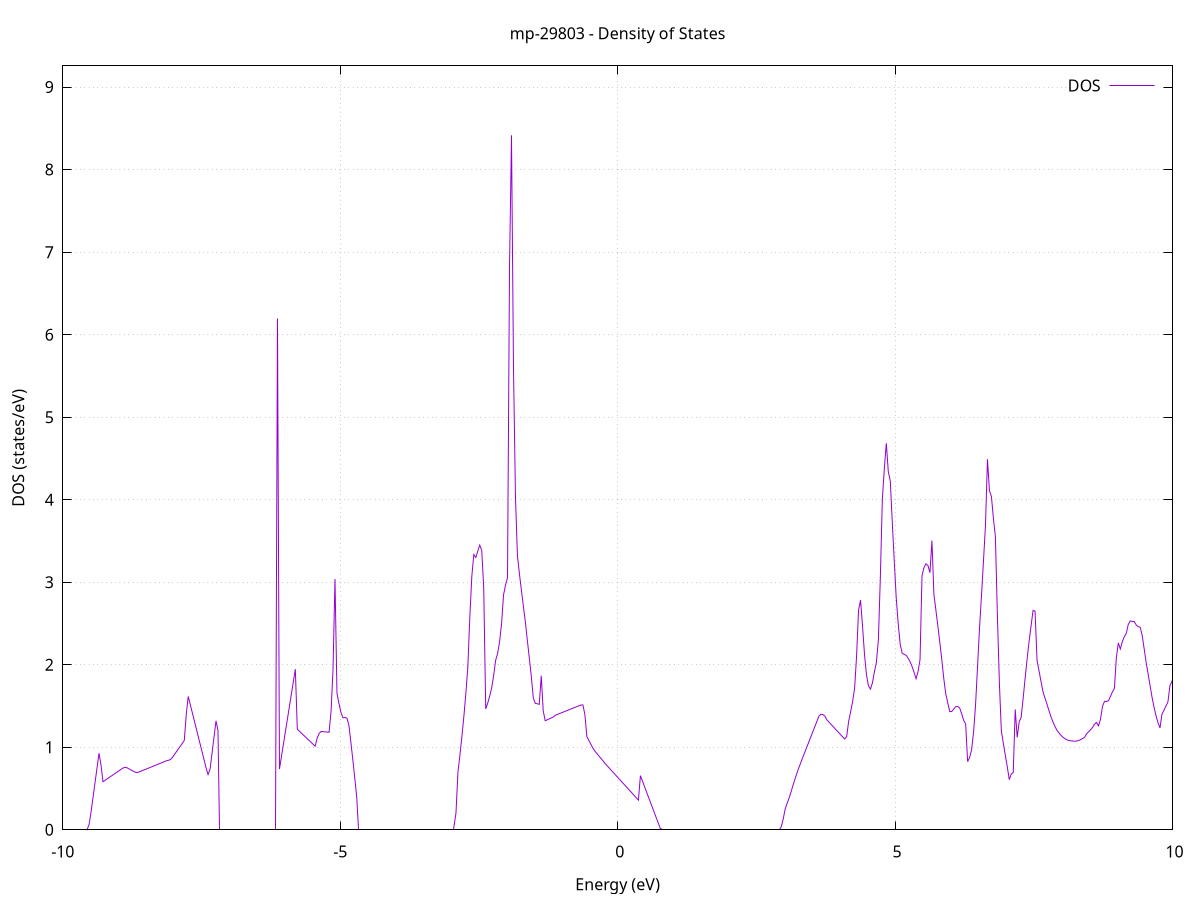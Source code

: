 set title 'mp-29803 - Density of States'
set xlabel 'Energy (eV)'
set ylabel 'DOS (states/eV)'
set grid
set xrange [-10:10]
set yrange [0:9.257]
set xzeroaxis lt -1
set terminal png size 800,600
set output 'mp-29803_dos_gnuplot.png'
plot '-' using 1:2 with lines title 'DOS'
-12.814500 0.000000
-12.778800 0.000000
-12.743000 0.000000
-12.707300 0.000000
-12.671600 0.000000
-12.635800 0.000000
-12.600100 0.000000
-12.564300 0.000000
-12.528600 0.000000
-12.492900 0.000000
-12.457100 0.000000
-12.421400 0.000000
-12.385600 0.000000
-12.349900 0.000000
-12.314100 0.000000
-12.278400 0.000000
-12.242700 0.000000
-12.206900 0.000000
-12.171200 0.000000
-12.135400 0.000000
-12.099700 0.000000
-12.063900 0.000000
-12.028200 0.000000
-11.992500 0.000000
-11.956700 0.000000
-11.921000 0.000000
-11.885200 0.000000
-11.849500 0.000000
-11.813700 0.000000
-11.778000 0.000000
-11.742300 0.000000
-11.706500 0.000000
-11.670800 0.000000
-11.635000 0.000000
-11.599300 0.000000
-11.563500 0.000000
-11.527800 0.000000
-11.492100 0.000000
-11.456300 0.000000
-11.420600 0.000000
-11.384800 0.000000
-11.349100 0.000000
-11.313400 0.000000
-11.277600 0.000000
-11.241900 0.000000
-11.206100 0.000000
-11.170400 0.000000
-11.134600 0.000000
-11.098900 0.000000
-11.063200 0.000000
-11.027400 0.000000
-10.991700 0.000000
-10.955900 0.000000
-10.920200 0.000000
-10.884400 0.000000
-10.848700 0.000000
-10.813000 0.000000
-10.777200 0.000000
-10.741500 0.000000
-10.705700 0.000000
-10.670000 0.000000
-10.634200 0.000000
-10.598500 0.000000
-10.562800 0.000000
-10.527000 0.000000
-10.491300 0.000000
-10.455500 0.000000
-10.419800 0.000000
-10.384000 0.000000
-10.348300 0.000000
-10.312600 0.000000
-10.276800 0.000000
-10.241100 0.000000
-10.205300 0.000000
-10.169600 0.000000
-10.133800 0.000000
-10.098100 0.000000
-10.062400 0.000000
-10.026600 0.000000
-9.990900 0.000000
-9.955100 0.000000
-9.919400 0.000000
-9.883700 0.000000
-9.847900 0.000000
-9.812200 0.000000
-9.776400 0.000000
-9.740700 0.000000
-9.704900 0.000000
-9.669200 0.000000
-9.633500 0.000000
-9.597700 0.000000
-9.562000 0.000500
-9.526200 0.064900
-9.490500 0.215400
-9.454700 0.393300
-9.419000 0.571200
-9.383300 0.749200
-9.347500 0.927100
-9.311800 0.787600
-9.276000 0.582200
-9.240300 0.598600
-9.204500 0.615000
-9.168800 0.631500
-9.133100 0.647900
-9.097300 0.664300
-9.061600 0.680800
-9.025800 0.697200
-8.990100 0.713600
-8.954300 0.730100
-8.918600 0.746500
-8.882900 0.757200
-8.847100 0.752900
-8.811400 0.739700
-8.775600 0.726500
-8.739900 0.713300
-8.704200 0.700000
-8.668400 0.693500
-8.632700 0.698600
-8.596900 0.708400
-8.561200 0.718200
-8.525400 0.728000
-8.489700 0.737800
-8.454000 0.747600
-8.418200 0.757400
-8.382500 0.767200
-8.346700 0.777000
-8.311000 0.786800
-8.275200 0.796600
-8.239500 0.806500
-8.203800 0.816300
-8.168000 0.826100
-8.132300 0.835900
-8.096500 0.842100
-8.060800 0.851100
-8.025000 0.876200
-7.989300 0.910400
-7.953600 0.944600
-7.917800 0.978800
-7.882100 1.013000
-7.846300 1.047300
-7.810600 1.081500
-7.774800 1.397500
-7.739100 1.616000
-7.703400 1.519800
-7.667600 1.423600
-7.631900 1.327300
-7.596100 1.231100
-7.560400 1.134900
-7.524700 1.038600
-7.488900 0.942400
-7.453200 0.846100
-7.417400 0.749900
-7.381700 0.669500
-7.345900 0.734600
-7.310200 0.928000
-7.274500 1.123500
-7.238700 1.319200
-7.203000 1.203700
-7.167200 0.000000
-7.131500 0.000000
-7.095700 0.000000
-7.060000 0.000000
-7.024300 0.000000
-6.988500 0.000000
-6.952800 0.000000
-6.917000 0.000000
-6.881300 0.000000
-6.845500 0.000000
-6.809800 0.000000
-6.774100 0.000000
-6.738300 0.000000
-6.702600 0.000000
-6.666800 0.000000
-6.631100 0.000000
-6.595300 0.000000
-6.559600 0.000000
-6.523900 0.000000
-6.488100 0.000000
-6.452400 0.000000
-6.416600 0.000000
-6.380900 0.000000
-6.345100 0.000000
-6.309400 0.000000
-6.273700 0.000000
-6.237900 0.000000
-6.202200 0.000000
-6.166400 0.000000
-6.130700 6.195700
-6.095000 0.735800
-6.059200 0.887100
-6.023500 1.038300
-5.987700 1.189600
-5.952000 1.340900
-5.916200 1.492300
-5.880500 1.643600
-5.844800 1.794900
-5.809000 1.946200
-5.773300 1.218800
-5.737500 1.195900
-5.701800 1.173000
-5.666000 1.150100
-5.630300 1.127100
-5.594600 1.104200
-5.558800 1.081200
-5.523100 1.058200
-5.487300 1.035200
-5.451600 1.012200
-5.415800 1.109800
-5.380100 1.167700
-5.344400 1.191500
-5.308600 1.189200
-5.272900 1.186800
-5.237100 1.184200
-5.201400 1.181500
-5.165600 1.429200
-5.129900 1.935500
-5.094200 3.038600
-5.058400 1.655100
-5.022700 1.529700
-4.986900 1.421600
-4.951200 1.357200
-4.915500 1.360400
-4.879700 1.353000
-4.844000 1.268200
-4.808200 1.061900
-4.772500 0.846600
-4.736700 0.621500
-4.701000 0.385000
-4.665300 0.000000
-4.629500 0.000000
-4.593800 0.000000
-4.558000 0.000000
-4.522300 0.000000
-4.486500 0.000000
-4.450800 0.000000
-4.415100 0.000000
-4.379300 0.000000
-4.343600 0.000000
-4.307800 0.000000
-4.272100 0.000000
-4.236300 0.000000
-4.200600 0.000000
-4.164900 0.000000
-4.129100 0.000000
-4.093400 0.000000
-4.057600 0.000000
-4.021900 0.000000
-3.986100 0.000000
-3.950400 0.000000
-3.914700 0.000000
-3.878900 0.000000
-3.843200 0.000000
-3.807400 0.000000
-3.771700 0.000000
-3.736000 0.000000
-3.700200 0.000000
-3.664500 0.000000
-3.628700 0.000000
-3.593000 0.000000
-3.557200 0.000000
-3.521500 0.000000
-3.485800 0.000000
-3.450000 0.000000
-3.414300 0.000000
-3.378500 0.000000
-3.342800 0.000000
-3.307000 0.000000
-3.271300 0.000000
-3.235600 0.000000
-3.199800 0.000000
-3.164100 0.000000
-3.128300 0.000000
-3.092600 0.000000
-3.056800 0.000000
-3.021100 0.000000
-2.985400 0.000000
-2.949600 0.000000
-2.913900 0.202400
-2.878100 0.698900
-2.842400 0.906100
-2.806600 1.133000
-2.770900 1.378700
-2.735200 1.654900
-2.699400 1.979500
-2.663700 2.586600
-2.627900 3.074500
-2.592200 3.336300
-2.556400 3.299000
-2.520700 3.377700
-2.485000 3.450000
-2.449200 3.383300
-2.413500 2.927000
-2.377700 1.464300
-2.342000 1.533200
-2.306300 1.619400
-2.270500 1.721400
-2.234800 1.866300
-2.199000 2.053300
-2.163300 2.135300
-2.127500 2.279700
-2.091800 2.500300
-2.056100 2.847900
-2.020300 2.967100
-1.984600 3.056700
-1.948800 6.815400
-1.913100 8.415100
-1.877300 5.606300
-1.841600 4.033400
-1.805900 3.322100
-1.770100 3.101300
-1.734400 2.901700
-1.698600 2.706800
-1.662900 2.516600
-1.627100 2.293200
-1.591400 2.076400
-1.555700 1.857000
-1.519900 1.598100
-1.484200 1.531400
-1.448400 1.527000
-1.412700 1.519900
-1.376900 1.866700
-1.341200 1.440300
-1.305500 1.321300
-1.269700 1.332400
-1.234000 1.343500
-1.198200 1.354700
-1.162500 1.365800
-1.126800 1.386500
-1.091000 1.396200
-1.055300 1.405900
-1.019500 1.415600
-0.983800 1.425300
-0.948000 1.435000
-0.912300 1.444600
-0.876600 1.454300
-0.840800 1.463900
-0.805100 1.473600
-0.769300 1.483200
-0.733600 1.492800
-0.697800 1.502400
-0.662100 1.512000
-0.626400 1.513000
-0.590600 1.398000
-0.554900 1.128800
-0.519100 1.082900
-0.483400 1.037100
-0.447600 0.991700
-0.411900 0.955200
-0.376200 0.926000
-0.340400 0.896900
-0.304700 0.867800
-0.268900 0.838700
-0.233200 0.809500
-0.197400 0.782100
-0.161700 0.755700
-0.126000 0.729300
-0.090200 0.702900
-0.054500 0.676500
-0.018700 0.650100
0.017000 0.623700
0.052700 0.597300
0.088500 0.570800
0.124200 0.544400
0.160000 0.518000
0.195700 0.491600
0.231500 0.465200
0.267200 0.438800
0.302900 0.412400
0.338700 0.386000
0.374400 0.359600
0.410200 0.656000
0.445900 0.592200
0.481700 0.528400
0.517400 0.464600
0.553100 0.400800
0.588900 0.337000
0.624600 0.273200
0.660400 0.209400
0.696100 0.145600
0.731900 0.081800
0.767600 0.017900
0.803300 0.000000
0.839100 0.000000
0.874800 0.000000
0.910600 0.000000
0.946300 0.000000
0.982100 0.000000
1.017800 0.000000
1.053500 0.000000
1.089300 0.000000
1.125000 0.000000
1.160800 0.000000
1.196500 0.000000
1.232300 0.000000
1.268000 0.000000
1.303700 0.000000
1.339500 0.000000
1.375200 0.000000
1.411000 0.000000
1.446700 0.000000
1.482400 0.000000
1.518200 0.000000
1.553900 0.000000
1.589700 0.000000
1.625400 0.000000
1.661200 0.000000
1.696900 0.000000
1.732600 0.000000
1.768400 0.000000
1.804100 0.000000
1.839900 0.000000
1.875600 0.000000
1.911400 0.000000
1.947100 0.000000
1.982800 0.000000
2.018600 0.000000
2.054300 0.000000
2.090100 0.000000
2.125800 0.000000
2.161600 0.000000
2.197300 0.000000
2.233000 0.000000
2.268800 0.000000
2.304500 0.000000
2.340300 0.000000
2.376000 0.000000
2.411800 0.000000
2.447500 0.000000
2.483200 0.000000
2.519000 0.000000
2.554700 0.000000
2.590500 0.000000
2.626200 0.000000
2.661900 0.000000
2.697700 0.000000
2.733400 0.000000
2.769200 0.000000
2.804900 0.000000
2.840700 0.000000
2.876400 0.000000
2.912100 0.000000
2.947900 0.034600
2.983600 0.128600
3.019400 0.252400
3.055100 0.321900
3.090900 0.387100
3.126600 0.461300
3.162300 0.544200
3.198100 0.619700
3.233800 0.690800
3.269600 0.758000
3.305300 0.822300
3.341100 0.884300
3.376800 0.945600
3.412500 1.007000
3.448300 1.068400
3.484000 1.129900
3.519800 1.191300
3.555500 1.252800
3.591300 1.314300
3.627000 1.375900
3.662700 1.400500
3.698500 1.395400
3.734200 1.378900
3.770000 1.333000
3.805700 1.307000
3.841400 1.281100
3.877200 1.255100
3.912900 1.229100
3.948700 1.203100
3.984400 1.177200
4.020200 1.151200
4.055900 1.125200
4.091600 1.099300
4.127400 1.128700
4.163100 1.312900
4.198900 1.429100
4.234600 1.552800
4.270400 1.710600
4.306100 2.102700
4.341800 2.660700
4.377600 2.783300
4.413300 2.468200
4.449100 2.126300
4.484800 1.876200
4.520600 1.742800
4.556300 1.704200
4.592000 1.780100
4.627800 1.914000
4.663500 2.030400
4.699300 2.300900
4.735000 3.068800
4.770800 4.006000
4.806500 4.376700
4.842200 4.684000
4.878000 4.339000
4.913700 4.227200
4.949500 3.731700
4.985200 3.257500
5.021000 2.810400
5.056700 2.496400
5.092400 2.248400
5.128200 2.139300
5.163900 2.125400
5.199700 2.114000
5.235400 2.079600
5.271100 2.035400
5.306900 1.977700
5.342600 1.906500
5.378400 1.830900
5.414100 1.916600
5.449900 2.061700
5.485600 3.079800
5.521300 3.177200
5.557100 3.223100
5.592800 3.202500
5.628600 3.114700
5.664300 3.503900
5.700100 2.852000
5.735800 2.662900
5.771500 2.467500
5.807300 2.265900
5.843000 2.056600
5.878800 1.827900
5.914500 1.643100
5.950300 1.534600
5.986000 1.431100
6.021700 1.434200
6.057500 1.463800
6.093200 1.490800
6.129000 1.494000
6.164700 1.474800
6.200500 1.405500
6.236200 1.325600
6.271900 1.284000
6.307700 0.826200
6.343400 0.873700
6.379200 0.971100
6.414900 1.184100
6.450600 1.512800
6.486400 1.977400
6.522100 2.444100
6.557900 2.844300
6.593600 3.259600
6.629400 3.690100
6.665100 4.490700
6.700800 4.108800
6.736600 4.038400
6.772300 3.773000
6.808100 3.554800
6.843800 2.606200
6.879600 1.786500
6.915300 1.197300
6.951000 1.049300
6.986800 0.905400
7.022500 0.763100
7.058300 0.607700
7.094000 0.676700
7.129800 0.693500
7.165500 1.458300
7.201200 1.118800
7.237000 1.307400
7.272700 1.364500
7.308500 1.594300
7.344200 1.836900
7.380000 2.071100
7.415700 2.285300
7.451400 2.472300
7.487200 2.659000
7.522900 2.649000
7.558700 2.053300
7.594400 1.925200
7.630100 1.798500
7.665900 1.673100
7.701600 1.596100
7.737400 1.523800
7.773100 1.445900
7.808900 1.371200
7.844600 1.309100
7.880300 1.253000
7.916100 1.207800
7.951800 1.175000
7.987600 1.147200
8.023300 1.123500
8.059100 1.104800
8.094800 1.091100
8.130500 1.082100
8.166300 1.078000
8.202000 1.074800
8.237800 1.073200
8.273500 1.075500
8.309300 1.082000
8.345000 1.092800
8.380700 1.105600
8.416500 1.119800
8.452200 1.164100
8.488000 1.186900
8.523700 1.212300
8.559500 1.240300
8.595200 1.281900
8.630900 1.300100
8.666700 1.258500
8.702400 1.340600
8.738200 1.494800
8.773900 1.555700
8.809700 1.555600
8.845400 1.562400
8.881100 1.614800
8.916900 1.670300
8.952600 1.710900
8.988400 2.089900
9.024100 2.263300
9.059800 2.190300
9.095600 2.278600
9.131300 2.340200
9.167100 2.380500
9.202800 2.488700
9.238600 2.530800
9.274300 2.524700
9.310000 2.522900
9.345800 2.482400
9.381500 2.461800
9.417300 2.454500
9.453000 2.358200
9.488800 2.196700
9.524500 2.031000
9.560200 1.889500
9.596000 1.746700
9.631700 1.604600
9.667500 1.483900
9.703200 1.382100
9.739000 1.298700
9.774700 1.233800
9.810400 1.400700
9.846200 1.448200
9.881900 1.499500
9.917700 1.549500
9.953400 1.745700
9.989200 1.795400
10.024900 1.869000
10.060600 1.961600
10.096400 2.057400
10.132100 3.224500
10.167900 2.498300
10.203600 2.322500
10.239300 2.169600
10.275100 2.044800
10.310800 1.948300
10.346600 1.897700
10.382300 1.890000
10.418100 1.886400
10.453800 1.882500
10.489500 1.878100
10.525300 1.873000
10.561000 1.867100
10.596800 1.860300
10.632500 1.926300
10.668300 1.976500
10.704000 2.014300
10.739700 2.039800
10.775500 2.037000
10.811200 2.017200
10.847000 1.926000
10.882700 1.805100
10.918500 1.741500
10.954200 1.735600
10.989900 1.764500
11.025700 1.819000
11.061400 2.009900
11.097200 2.101900
11.132900 2.167000
11.168700 2.205600
11.204400 2.228500
11.240100 2.360600
11.275900 2.396100
11.311600 2.394300
11.347400 2.455400
11.383100 2.399600
11.418800 2.277900
11.454600 2.191700
11.490300 2.092400
11.526100 1.979000
11.561800 1.841600
11.597600 1.656600
11.633300 1.606500
11.669000 1.562100
11.704800 1.540100
11.740500 1.589600
11.776300 1.710300
11.812000 1.834800
11.847800 1.990800
11.883500 2.388400
11.919200 3.065100
11.955000 3.418400
11.990700 3.471200
12.026500 3.466600
12.062200 3.408800
12.098000 3.297300
12.133700 3.128800
12.169400 2.851400
12.205200 2.499600
12.240900 2.341700
12.276700 2.233000
12.312400 2.082500
12.348200 1.886900
12.383900 1.600500
12.419600 1.181500
12.455400 1.138800
12.491100 1.144500
12.526900 1.194800
12.562600 1.352700
12.598400 1.553300
12.634100 1.786700
12.669800 2.031900
12.705600 2.290300
12.741300 2.585900
12.777100 2.628800
12.812800 2.689400
12.848500 2.882200
12.884300 3.053600
12.920000 2.780100
12.955800 2.638600
12.991500 2.461300
13.027300 2.279600
13.063000 2.096100
13.098700 2.015300
13.134500 1.935700
13.170200 1.856300
13.206000 1.788500
13.241700 1.725800
13.277500 1.677600
13.313200 1.646000
13.348900 1.638900
13.384700 1.669500
13.420400 1.696400
13.456200 1.733200
13.491900 1.791500
13.527700 1.871200
13.563400 1.970200
13.599100 2.363700
13.634900 2.432300
13.670600 2.533900
13.706400 2.657500
13.742100 2.818400
13.777900 2.983200
13.813600 3.123100
13.849300 3.110700
13.885100 3.046000
13.920800 2.879700
13.956600 2.532700
13.992300 2.318900
14.028000 2.180200
14.063800 2.113000
14.099500 2.080400
14.135300 2.083000
14.171000 2.119500
14.206800 2.171700
14.242500 2.233600
14.278200 2.304600
14.314000 2.597800
14.349700 2.813800
14.385500 2.918600
14.421200 2.961600
14.457000 2.967500
14.492700 2.925200
14.528400 2.891500
14.564200 2.859000
14.599900 2.948200
14.635700 2.940900
14.671400 2.848200
14.707200 2.743000
14.742900 2.547300
14.778600 2.319500
14.814400 2.140900
14.850100 1.986900
14.885900 1.934200
14.921600 1.896900
14.957400 1.869900
14.993100 1.851500
15.028800 1.845300
15.064600 1.982700
15.100300 2.112200
15.136100 2.231400
15.171800 2.353100
15.207500 2.478800
15.243300 2.536600
15.279000 2.675100
15.314800 2.812000
15.350500 2.938500
15.386300 3.006900
15.422000 3.185100
15.457700 3.052700
15.493500 2.586700
15.529200 2.608200
15.565000 2.608400
15.600700 2.678200
15.636500 2.750700
15.672200 2.596500
15.707900 2.436600
15.743700 2.309300
15.779400 2.164000
15.815200 2.207200
15.850900 2.324900
15.886700 2.516600
15.922400 2.790500
15.958100 3.003300
15.993900 3.372600
16.029600 3.074700
16.065400 3.282900
16.101100 3.148900
16.136900 2.960700
16.172600 2.735300
16.208300 2.369200
16.244100 2.037700
16.279800 1.889900
16.315600 1.800200
16.351300 1.767900
16.387000 1.759400
16.422800 1.766700
16.458500 1.791200
16.494300 1.836900
16.530000 1.857200
16.565800 1.885000
16.601500 1.933900
16.637200 2.000700
16.673000 2.096600
16.708700 2.216200
16.744500 2.428200
16.780200 2.283600
16.816000 2.187400
16.851700 2.145700
16.887400 2.123400
16.923200 2.109100
16.958900 2.103000
16.994700 2.393900
17.030400 2.785100
17.066200 2.903000
17.101900 3.147200
17.137600 3.041400
17.173400 2.634200
17.209100 2.338300
17.244900 2.084000
17.280600 1.871600
17.316400 1.700800
17.352100 1.584600
17.387800 1.610100
17.423600 1.778100
17.459300 2.066000
17.495100 2.443300
17.530800 2.525800
17.566600 2.538700
17.602300 2.550000
17.638000 2.569300
17.673800 2.557600
17.709500 2.394400
17.745300 2.305500
17.781000 2.189100
17.816700 2.130400
17.852500 2.070500
17.888200 2.008000
17.924000 1.969900
17.959700 1.992700
17.995500 2.042300
18.031200 2.007400
18.066900 1.999100
18.102700 1.913000
18.138400 2.074200
18.174200 2.221700
18.209900 2.351200
18.245700 2.476700
18.281400 2.637400
18.317100 2.844900
18.352900 3.844000
18.388600 4.207600
18.424400 3.999200
18.460100 3.871500
18.495900 3.734500
18.531600 3.682500
18.567300 3.047800
18.603100 3.188100
18.638800 2.882900
18.674600 2.639900
18.710300 2.889500
18.746100 2.957800
18.781800 5.381200
18.817500 3.026300
18.853300 2.471900
18.889000 2.314900
18.924800 2.219600
18.960500 2.284700
18.996200 2.487900
19.032000 2.748000
19.067700 3.033100
19.103500 3.412100
19.139200 3.580200
19.175000 3.676600
19.210700 3.761900
19.246400 3.739700
19.282200 3.618300
19.317900 3.275400
19.353700 2.885700
19.389400 2.509900
19.425200 2.164500
19.460900 1.761000
19.496600 1.540900
19.532400 1.463700
19.568100 1.458800
19.603900 1.485400
19.639600 1.541800
19.675400 1.604200
19.711100 1.660900
19.746800 1.720100
19.782600 1.781400
19.818300 1.845100
19.854100 1.911000
19.889800 1.981900
19.925600 2.070400
19.961300 2.200500
19.997000 2.253200
20.032800 2.356900
20.068500 2.469500
20.104300 2.619100
20.140000 3.051600
20.175700 5.216600
20.211500 3.687300
20.247200 3.299300
20.283000 2.941800
20.318700 2.665800
20.354500 2.422600
20.390200 2.311200
20.425900 2.273900
20.461700 2.267100
20.497400 2.258100
20.533200 2.246800
20.568900 2.225900
20.604700 2.223100
20.640400 2.269700
20.676100 2.334000
20.711900 2.398100
20.747600 2.462100
20.783400 2.541000
20.819100 2.624100
20.854900 2.694800
20.890600 2.757800
20.926300 2.883600
20.962100 2.973900
20.997800 2.846700
21.033600 2.619200
21.069300 2.384900
21.105100 2.169400
21.140800 2.094500
21.176500 2.354000
21.212300 2.820300
21.248000 2.511700
21.283800 2.619600
21.319500 3.489100
21.355300 3.472600
21.391000 3.373300
21.426700 3.090200
21.462500 2.775300
21.498200 2.242200
21.534000 2.040200
21.569700 2.018700
21.605400 2.225200
21.641200 2.423600
21.676900 2.630600
21.712700 2.809200
21.748400 2.953600
21.784200 3.046100
21.819900 3.083600
21.855600 3.176600
21.891400 3.185500
21.927100 3.181100
21.962900 3.148100
21.998600 2.984300
22.034400 2.837400
22.070100 2.842400
22.105800 2.851200
22.141600 2.851900
22.177300 2.887200
22.213100 3.037500
22.248800 3.265600
22.284600 3.539400
22.320300 3.923500
22.356000 4.431400
22.391800 4.836500
22.427500 4.181600
22.463300 3.899700
22.499000 3.646400
22.534800 3.322900
22.570500 3.050300
22.606200 2.862800
22.642000 2.668800
22.677700 2.518100
22.713500 2.512000
22.749200 2.468100
22.784900 2.356000
22.820700 2.243200
22.856400 2.159400
22.892200 2.111400
22.927900 2.122300
22.963700 2.192000
22.999400 2.355500
23.035100 2.613400
23.070900 3.038600
23.106600 3.901800
23.142400 4.302000
23.178100 4.361100
23.213900 4.130800
23.249600 3.568700
23.285300 3.180300
23.321100 2.817200
23.356800 2.512900
23.392600 2.376300
23.428300 2.121500
23.464100 2.053500
23.499800 2.022800
23.535500 2.062000
23.571300 2.170200
23.607000 2.375200
23.642800 2.561500
23.678500 2.735100
23.714300 2.825200
23.750000 2.821100
23.785700 2.749000
23.821500 2.755400
23.857200 2.979800
23.893000 3.028100
23.928700 3.020200
23.964400 2.973400
24.000200 2.909400
24.035900 2.853900
24.071700 2.816000
24.107400 2.797200
24.143200 2.797600
24.178900 2.819800
24.214600 2.999500
24.250400 2.836000
24.286100 2.565300
24.321900 2.775600
24.357600 2.681700
24.393400 2.752400
24.429100 2.919500
24.464800 3.100700
24.500600 3.203500
24.536300 3.150000
24.572100 3.015600
24.607800 2.889800
24.643600 2.753300
24.679300 2.585800
24.715000 2.369300
24.750800 2.207800
24.786500 2.103600
24.822300 2.022400
24.858000 2.020000
24.893800 1.974400
24.929500 1.818700
24.965200 1.892800
25.001000 1.993500
25.036700 2.121000
25.072500 2.409500
25.108200 2.573700
25.144000 2.788100
25.179700 3.157500
25.215400 3.815100
25.251200 4.294000
25.286900 4.285400
25.322700 3.981100
25.358400 3.578200
25.394100 3.197100
25.429900 3.028900
25.465600 2.828500
25.501400 2.613200
25.537100 1.958500
25.572900 1.981800
25.608600 2.008100
25.644300 2.052600
25.680100 2.501200
25.715800 2.812900
25.751600 2.818000
25.787300 2.888100
25.823100 2.962800
25.858800 3.039100
25.894500 3.114700
25.930300 3.268500
25.966000 3.396600
26.001800 3.506900
26.037500 3.601100
26.073300 3.697700
26.109000 3.801800
26.144700 3.568000
26.180500 3.188500
26.216200 2.832700
26.252000 2.059300
26.287700 1.760600
26.323500 1.189700
26.359200 1.233300
26.394900 1.342100
26.430700 1.529700
26.466400 1.682900
26.502200 1.899000
26.537900 2.292800
26.573600 3.088300
26.609400 3.505500
26.645100 2.880800
26.680900 2.934100
26.716600 2.965300
26.752400 2.968900
26.788100 2.940900
26.823800 2.893900
26.859600 2.810700
26.895300 2.695300
26.931100 2.569600
26.966800 2.500600
27.002600 2.098700
27.038300 2.224700
27.074000 2.773500
27.109800 3.321300
27.145500 3.467100
27.181300 3.509700
27.217000 3.433100
27.252800 3.303100
27.288500 3.164100
27.324200 3.064900
27.360000 2.993600
27.395700 2.975000
27.431500 2.963400
27.467200 2.944100
27.503000 2.955900
27.538700 3.150100
27.574400 3.332000
27.610200 3.351400
27.645900 2.933100
27.681700 2.678500
27.717400 2.718400
27.753100 2.850300
27.788900 3.083200
27.824600 3.379600
27.860400 3.748600
27.896100 4.388700
27.931900 4.804400
27.967600 6.250500
28.003300 4.301000
28.039100 3.845000
28.074800 3.427900
28.110600 3.263800
28.146300 3.405500
28.182100 3.706100
28.217800 3.668600
28.253500 3.531200
28.289300 3.253800
28.325000 2.933500
28.360800 2.696400
28.396500 2.489200
28.432300 2.383900
28.468000 2.318500
28.503700 2.296300
28.539500 2.288800
28.575200 2.318300
28.611000 2.368300
28.646700 2.431400
28.682500 2.507500
28.718200 2.614600
28.753900 2.668200
28.789700 2.633600
28.825400 2.736000
28.861200 3.157600
28.896900 3.154900
28.932700 3.116700
28.968400 3.150700
29.004100 3.025700
29.039900 3.010700
29.075600 3.037600
29.111400 3.084100
29.147100 3.130200
29.182800 3.218600
29.218600 3.399900
29.254300 3.412000
29.290100 3.462400
29.325800 4.165900
29.361600 2.823500
29.397300 2.831000
29.433000 2.910700
29.468800 3.064600
29.504500 3.413700
29.540300 3.811600
29.576000 3.887100
29.611800 3.931200
29.647500 3.924000
29.683200 3.862100
29.719000 3.614600
29.754700 3.273100
29.790500 2.990800
29.826200 2.839000
29.862000 2.675700
29.897700 2.617100
29.933400 2.583700
29.969200 2.671100
30.004900 2.626800
30.040700 2.530100
30.076400 2.489300
30.112200 2.485500
30.147900 2.514100
30.183600 2.583000
30.219400 2.867700
30.255100 3.007100
30.290900 3.029300
30.326600 3.161100
30.362300 3.407800
30.398100 3.576600
30.433800 3.803800
30.469600 3.592500
30.505300 3.459100
30.541100 3.287200
30.576800 3.139400
30.612500 2.993900
30.648300 2.848900
30.684000 2.737400
30.719800 2.616600
30.755500 2.327600
30.791300 2.236300
30.827000 2.238500
30.862700 2.381200
30.898500 2.619700
30.934200 2.901500
30.970000 3.997000
31.005700 3.607600
31.041500 3.180600
31.077200 2.945600
31.112900 2.880700
31.148700 2.874700
31.184400 2.831400
31.220200 2.770200
31.255900 2.896000
31.291700 3.029700
31.327400 3.181000
31.363100 3.456900
31.398900 3.899800
31.434600 4.396100
31.470400 5.087200
31.506100 4.922700
31.541800 4.509500
31.577600 3.714100
31.613300 3.577900
31.649100 3.521200
31.684800 3.690700
31.720600 3.387500
31.756300 3.378800
31.792000 3.335800
31.827800 3.128100
31.863500 3.027500
31.899300 3.113100
31.935000 3.159100
31.970800 3.247800
32.006500 3.323400
32.042200 3.414800
32.078000 3.491200
32.113700 3.557800
32.149500 3.224100
32.185200 4.042600
32.221000 3.240600
32.256700 3.274300
32.292400 3.234500
32.328200 3.146900
32.363900 3.061600
32.399700 2.980800
32.435400 2.908800
32.471200 2.859700
32.506900 2.830500
32.542600 2.803000
32.578400 2.548600
32.614100 2.478800
32.649900 2.457800
32.685600 2.450300
32.721400 2.476500
32.757100 2.512300
32.792800 2.545700
32.828600 2.768000
32.864300 3.640500
32.900100 3.981400
32.935800 4.182500
32.971500 4.240700
33.007300 4.241500
33.043000 4.197800
33.078800 3.967800
33.114500 3.793800
33.150300 3.591300
33.186000 3.458400
33.221700 3.316600
33.257500 3.213500
33.293200 3.108500
33.329000 2.997200
33.364700 2.920400
33.400500 2.908600
33.436200 2.919900
33.471900 3.027600
33.507700 3.057200
33.543400 3.218900
33.579200 3.428300
33.614900 3.635200
33.650700 3.874900
33.686400 4.125200
33.722100 4.161700
33.757900 4.003800
33.793600 3.681300
33.829400 3.892600
33.865100 2.896800
33.900900 2.867700
33.936600 2.716600
33.972300 2.807200
34.008100 2.919100
34.043800 2.952100
34.079600 2.981100
34.115300 3.007100
34.151000 3.026900
34.186800 3.134400
34.222500 3.412300
34.258300 3.901000
34.294000 4.980500
34.329800 4.315600
34.365500 4.278800
34.401200 4.147500
34.437000 3.944800
34.472700 3.742000
34.508500 3.478200
34.544200 3.199100
34.580000 2.969800
34.615700 2.869600
34.651400 2.784800
34.687200 2.687200
34.722900 2.631400
34.758700 2.596200
34.794400 2.494600
34.830200 2.458100
34.865900 2.407200
34.901600 2.367600
34.937400 2.338100
34.973100 2.318600
35.008900 2.308800
35.044600 2.323800
35.080400 2.349100
35.116100 2.375000
35.151800 2.402800
35.187600 2.432600
35.223300 2.459500
35.259100 2.501700
35.294800 2.544900
35.330500 2.585900
35.366300 2.628500
35.402000 2.604900
35.437800 2.655500
35.473500 2.748000
35.509300 2.789800
35.545000 2.843100
35.580700 2.938700
35.616500 3.872400
35.652200 3.488500
35.688000 3.667700
35.723700 3.053700
35.759500 2.915400
35.795200 2.813800
35.830900 2.770800
35.866700 2.868500
35.902400 2.959400
35.938200 2.991100
35.973900 3.053300
36.009700 3.166000
36.045400 3.269100
36.081100 3.378600
36.116900 3.609100
36.152600 3.830600
36.188400 3.797600
36.224100 3.512700
36.259900 3.399100
36.295600 3.406900
36.331300 3.458700
36.367100 3.380600
36.402800 3.291700
36.438600 3.320100
36.474300 3.262800
36.510100 3.257400
36.545800 3.263400
36.581500 3.286200
36.617300 3.328800
36.653000 3.269100
36.688800 3.244600
36.724500 3.203800
36.760200 3.150900
36.796000 3.104600
36.831700 3.126000
36.867500 3.148000
36.903200 3.172000
36.939000 3.183200
36.974700 3.240500
37.010400 3.328800
37.046200 3.530300
37.081900 3.572300
37.117700 3.510600
37.153400 3.534000
37.189200 3.491700
37.224900 3.516300
37.260600 3.607300
37.296400 4.469800
37.332100 3.446600
37.367900 3.401000
37.403600 3.366800
37.439400 3.467900
37.475100 3.226400
37.510800 3.015000
37.546600 3.004100
37.582300 3.064700
37.618100 3.319300
37.653800 3.853000
37.689600 3.444000
37.725300 3.369400
37.761000 3.309200
37.796800 3.411400
37.832500 3.566800
37.868300 3.745600
37.904000 3.333500
37.939700 3.401000
37.975500 3.489800
38.011200 3.891100
38.047000 4.033100
38.082700 3.812400
38.118500 3.818100
38.154200 3.819600
38.189900 3.728600
38.225700 3.698200
38.261400 3.695700
38.297200 3.801600
38.332900 3.858700
38.368700 3.711300
38.404400 3.573800
38.440100 3.455300
38.475900 3.333100
38.511600 3.166800
38.547400 3.062100
38.583100 2.934700
38.618900 2.826400
38.654600 2.714000
38.690300 2.662300
38.726100 2.671500
38.761800 2.787000
38.797600 2.743800
38.833300 3.007000
38.869100 3.323300
38.904800 3.673900
38.940500 3.943800
38.976300 4.106300
39.012000 4.110800
39.047800 4.067000
39.083500 4.034600
39.119200 3.953500
39.155000 3.711000
39.190700 3.687900
39.226500 3.498900
39.262200 3.338800
39.298000 3.250600
39.333700 3.260600
39.369400 3.316500
39.405200 3.349900
39.440900 3.388100
39.476700 3.468600
39.512400 3.581600
39.548200 3.682600
39.583900 3.854300
39.619600 3.971100
39.655400 3.972200
39.691100 3.879000
39.726900 3.838400
39.762600 3.845900
39.798400 3.891000
39.834100 3.921300
39.869800 3.978500
39.905600 4.071600
39.941300 4.157900
39.977100 4.251000
40.012800 4.421100
40.048600 4.501400
40.084300 4.461700
40.120000 4.048100
40.155800 3.681800
40.191500 3.535000
40.227300 3.452100
40.263000 3.375700
40.298800 3.293000
40.334500 3.240900
40.370200 3.243100
40.406000 3.299500
40.441700 3.341400
40.477500 3.290500
40.513200 3.229200
40.548900 3.228000
40.584700 3.497000
40.620400 3.420200
40.656200 3.206200
40.691900 3.500900
40.727700 3.904900
40.763400 4.358700
40.799100 4.482300
40.834900 4.331700
40.870600 3.708300
40.906400 3.528200
40.942100 3.351100
40.977900 2.911900
41.013600 2.712000
41.049300 2.530900
41.085100 2.401400
41.120800 2.309800
41.156600 2.242700
41.192300 2.194700
41.228100 2.134500
41.263800 2.228300
41.299500 2.363600
41.335300 2.528200
41.371000 2.676000
41.406800 2.809500
41.442500 2.953400
41.478300 3.120200
41.514000 3.588300
41.549700 4.153700
41.585500 4.246400
41.621200 4.224100
41.657000 4.162600
41.692700 4.072900
41.728400 3.872900
41.764200 3.818000
41.799900 3.552900
41.835700 3.509200
41.871400 3.521700
41.907200 3.627300
41.942900 3.903300
41.978600 4.107100
42.014400 4.176800
42.050100 4.266400
42.085900 4.245100
42.121600 4.146600
42.157400 4.056900
42.193100 3.905500
42.228800 3.717900
42.264600 3.522000
42.300300 3.387700
42.336100 3.188100
42.371800 3.127200
42.407600 2.929500
42.443300 2.864200
42.479000 2.905500
42.514800 4.029500
42.550500 4.333900
42.586300 4.325900
42.622000 4.347400
42.657800 4.242100
42.693500 3.997800
42.729200 4.016900
42.765000 3.793800
42.800700 3.732100
42.836500 3.716900
42.872200 3.695700
42.907900 3.667900
42.943700 3.680200
42.979400 3.676000
43.015200 3.920000
43.050900 4.220200
43.086700 4.143800
43.122400 3.800700
43.158100 3.914100
43.193900 4.100300
43.229600 4.112600
43.265400 3.802900
43.301100 3.662100
43.336900 3.530100
43.372600 3.401100
43.408300 3.265700
43.444100 3.131500
43.479800 2.954000
43.515600 2.892800
43.551300 2.868600
43.587100 2.885600
43.622800 2.921200
43.658500 2.899400
43.694300 3.144100
43.730000 3.217400
43.765800 3.235300
43.801500 3.378600
43.837300 3.398500
43.873000 3.234900
43.908700 3.300600
43.944500 3.386500
43.980200 3.852500
44.016000 3.961200
44.051700 3.873100
44.087500 4.090700
44.123200 4.307900
44.158900 4.406800
44.194700 4.391600
44.230400 4.393200
44.266200 4.356100
44.301900 4.221300
44.337600 4.064100
44.373400 3.894600
44.409100 4.153900
44.444900 3.939300
44.480600 3.801600
44.516400 4.091900
44.552100 3.680300
44.587800 3.440400
44.623600 3.331300
44.659300 3.264300
44.695100 3.089200
44.730800 3.029000
44.766600 3.031500
44.802300 3.056000
44.838000 3.027800
44.873800 3.024600
44.909500 3.119700
44.945300 3.250700
44.981000 3.386500
45.016800 3.581200
45.052500 3.855700
45.088200 3.839500
45.124000 3.912300
45.159700 4.017800
45.195500 4.218500
45.231200 4.380300
45.267000 4.315000
45.302700 4.452200
45.338400 4.496500
45.374200 4.438300
45.409900 4.527500
45.445700 4.529800
45.481400 4.530200
45.517100 4.274100
45.552900 4.043300
45.588600 3.758600
45.624400 3.752000
45.660100 3.612100
45.695900 3.595500
45.731600 3.631200
45.767300 3.739300
45.803100 3.864400
45.838800 4.230800
45.874600 4.616600
45.910300 4.945700
45.946100 4.399100
45.981800 4.065700
46.017500 3.690600
46.053300 3.419700
46.089000 3.190800
46.124800 2.896800
46.160500 2.800800
46.196300 2.729800
46.232000 2.687900
46.267700 2.649300
46.303500 2.664600
46.339200 3.173800
46.375000 3.162600
46.410700 3.301300
46.446500 3.421300
46.482200 3.503200
46.517900 3.098700
46.553700 2.797000
46.589400 2.287500
46.625200 2.786500
46.660900 2.911500
46.696600 3.184300
46.732400 3.564300
46.768100 3.899500
46.803900 4.187800
46.839600 4.423600
46.875400 4.440400
46.911100 4.073100
46.946800 3.883200
46.982600 3.581100
47.018300 3.147600
47.054100 2.703900
47.089800 2.249700
47.125600 2.375800
47.161300 2.930800
47.197000 4.539200
47.232800 3.782300
47.268500 4.007500
47.304300 3.960200
47.340000 3.949900
47.375800 3.968000
47.411500 3.956500
47.447200 3.912600
47.483000 3.840400
47.518700 3.595100
47.554500 3.377000
47.590200 3.135900
47.626000 2.915400
47.661700 2.706400
47.697400 2.587800
47.733200 2.522800
47.768900 2.582200
47.804700 2.783400
47.840400 2.998700
47.876200 3.242700
47.911900 3.520200
47.947600 3.817400
47.983400 4.139800
48.019100 4.476700
48.054900 4.816400
48.090600 5.241200
48.126300 5.480000
48.162100 5.385000
48.197800 4.769800
48.233600 4.300700
48.269300 3.896200
48.305100 3.618800
48.340800 3.688300
48.376500 4.100900
48.412300 4.660800
48.448000 4.810300
48.483800 5.274800
48.519500 4.850000
48.555300 4.171800
48.591000 3.889500
48.626700 4.073900
48.662500 4.233200
48.698200 3.883600
48.734000 3.782400
48.769700 3.755600
48.805500 3.806900
48.841200 3.851600
48.876900 3.799600
48.912700 3.585200
48.948400 3.236500
48.984200 3.143400
49.019900 3.128000
49.055700 3.111800
49.091400 3.028300
49.127100 2.990500
49.162900 3.064000
49.198600 3.172600
49.234400 3.244800
49.270100 3.254500
49.305800 3.324000
49.341600 3.402200
49.377300 3.542900
49.413100 3.759200
49.448800 3.919900
49.484600 4.003100
49.520300 4.225500
49.556000 4.422700
49.591800 4.502900
49.627500 4.502200
49.663300 4.440800
49.699000 4.369000
49.734800 3.927500
49.770500 4.029400
49.806200 3.743100
49.842000 3.636400
49.877700 3.610300
49.913500 3.544200
49.949200 3.463300
49.985000 3.397700
50.020700 3.338400
50.056400 3.342000
50.092200 3.369500
50.127900 3.396200
50.163700 3.298200
50.199400 3.102600
50.235200 2.938300
50.270900 2.801300
50.306600 2.695200
50.342400 2.608600
50.378100 2.576400
50.413900 2.560300
50.449600 2.783600
50.485300 3.193400
50.521100 3.253200
50.556800 2.942200
50.592600 2.906800
50.628300 3.086700
50.664100 3.272300
50.699800 3.422700
50.735500 3.505400
50.771300 3.571600
50.807000 3.619500
50.842800 3.686400
50.878500 3.751000
50.914300 3.773600
50.950000 3.796000
50.985700 3.947400
51.021500 4.281900
51.057200 3.961400
51.093000 3.953500
51.128700 3.986200
51.164500 4.153500
51.200200 4.193600
51.235900 4.069800
51.271700 4.144500
51.307400 4.284700
51.343200 3.845100
51.378900 3.869800
51.414700 3.986400
51.450400 4.279500
51.486100 4.452900
51.521900 4.585800
51.557600 4.595500
51.593400 4.468200
51.629100 4.291800
51.664900 4.332700
51.700600 4.473700
51.736300 4.571000
51.772100 4.680200
51.807800 4.645800
51.843600 4.520200
51.879300 4.369100
51.915000 4.319500
51.950800 4.308300
51.986500 4.248300
52.022300 4.129400
52.058000 4.008600
52.093800 3.792100
52.129500 3.775800
52.165200 3.757100
52.201000 3.677000
52.236700 3.590400
52.272500 3.511700
52.308200 3.438700
52.344000 3.289200
52.379700 3.281400
52.415400 3.364000
52.451200 3.491900
52.486900 3.614900
52.522700 3.796300
52.558400 3.795800
52.594200 3.922600
52.629900 3.859800
52.665600 3.801000
52.701400 3.757300
52.737100 3.585500
52.772900 3.624300
52.808600 3.652800
52.844400 3.669200
52.880100 3.673000
52.915800 3.654900
52.951600 3.679500
52.987300 3.557900
53.023100 3.446700
53.058800 3.211400
53.094500 3.146600
53.130300 3.108100
53.166000 3.090500
53.201800 3.088300
53.237500 3.117900
53.273300 3.197600
53.309000 3.258000
53.344700 3.259200
53.380500 3.234200
53.416200 3.003500
53.452000 2.797900
53.487700 2.607100
53.523500 2.413100
53.559200 2.193500
53.594900 2.132700
53.630700 2.116100
53.666400 2.147400
53.702200 2.238800
53.737900 2.126700
53.773700 2.225800
53.809400 2.234800
53.845100 2.197300
53.880900 2.169600
53.916600 2.148500
53.952400 2.134000
53.988100 2.345600
54.023900 2.062700
54.059600 2.003700
54.095300 1.891300
54.131100 1.789700
54.166800 1.701400
54.202600 1.625400
54.238300 1.530400
54.274000 1.765900
54.309800 1.746200
54.345500 1.730600
54.381300 1.676300
54.417000 1.589000
54.452800 1.495400
54.488500 1.376200
54.524200 1.200400
54.560000 0.909900
54.595700 0.613400
54.631500 0.361200
54.667200 0.275000
54.703000 0.237000
54.738700 0.215200
54.774400 0.196600
54.810200 0.178300
54.845900 0.160300
54.881700 0.142600
54.917400 0.125200
54.953200 0.108000
54.988900 0.091500
55.024600 0.081200
55.060400 0.071900
55.096100 0.062800
55.131900 0.053900
55.167600 0.045100
55.203400 0.036500
55.239100 0.028100
55.274800 0.019900
55.310600 0.011900
55.346300 0.004300
55.382100 0.001400
55.417800 0.000100
55.453600 0.000000
55.489300 0.000000
55.525000 0.000000
55.560800 0.000000
55.596500 0.000000
55.632300 0.000000
55.668000 0.000000
55.703700 0.000000
55.739500 0.000000
55.775200 0.000000
55.811000 0.000000
55.846700 0.000000
55.882500 0.000000
55.918200 0.000000
55.953900 0.000000
55.989700 0.000000
56.025400 0.000000
56.061200 0.000000
56.096900 0.000000
56.132700 0.000000
56.168400 0.000000
56.204100 0.000000
56.239900 0.000000
56.275600 0.000000
56.311400 0.000000
56.347100 0.000000
56.382900 0.000000
56.418600 0.000000
56.454300 0.000000
56.490100 0.000000
56.525800 0.000000
56.561600 0.000000
56.597300 0.000000
56.633100 0.000000
56.668800 0.000000
56.704500 0.000000
56.740300 0.000000
56.776000 0.000000
56.811800 0.000000
56.847500 0.000000
56.883200 0.000000
56.919000 0.000000
56.954700 0.000000
56.990500 0.000000
57.026200 0.000000
57.062000 0.000000
57.097700 0.000000
57.133400 0.000000
57.169200 0.000000
57.204900 0.000000
57.240700 0.000000
57.276400 0.000000
57.312200 0.000000
57.347900 0.000000
57.383600 0.000000
57.419400 0.000000
57.455100 0.000000
57.490900 0.000000
57.526600 0.000000
57.562400 0.000000
57.598100 0.000000
57.633800 0.000000
57.669600 0.000000
57.705300 0.000000
57.741100 0.000000
57.776800 0.000000
57.812600 0.000000
57.848300 0.000000
57.884000 0.000000
57.919800 0.000000
57.955500 0.000000
57.991300 0.000000
58.027000 0.000000
58.062700 0.000000
58.098500 0.000000
58.134200 0.000000
58.170000 0.000000
58.205700 0.000000
58.241500 0.000000
58.277200 0.000000
58.312900 0.000000
58.348700 0.000000
58.384400 0.000000
58.420200 0.000000
58.455900 0.000000
58.491700 0.000000
58.527400 0.000000
58.563100 0.000000
58.598900 0.000000
58.634600 0.000000
58.670400 0.000000
e
